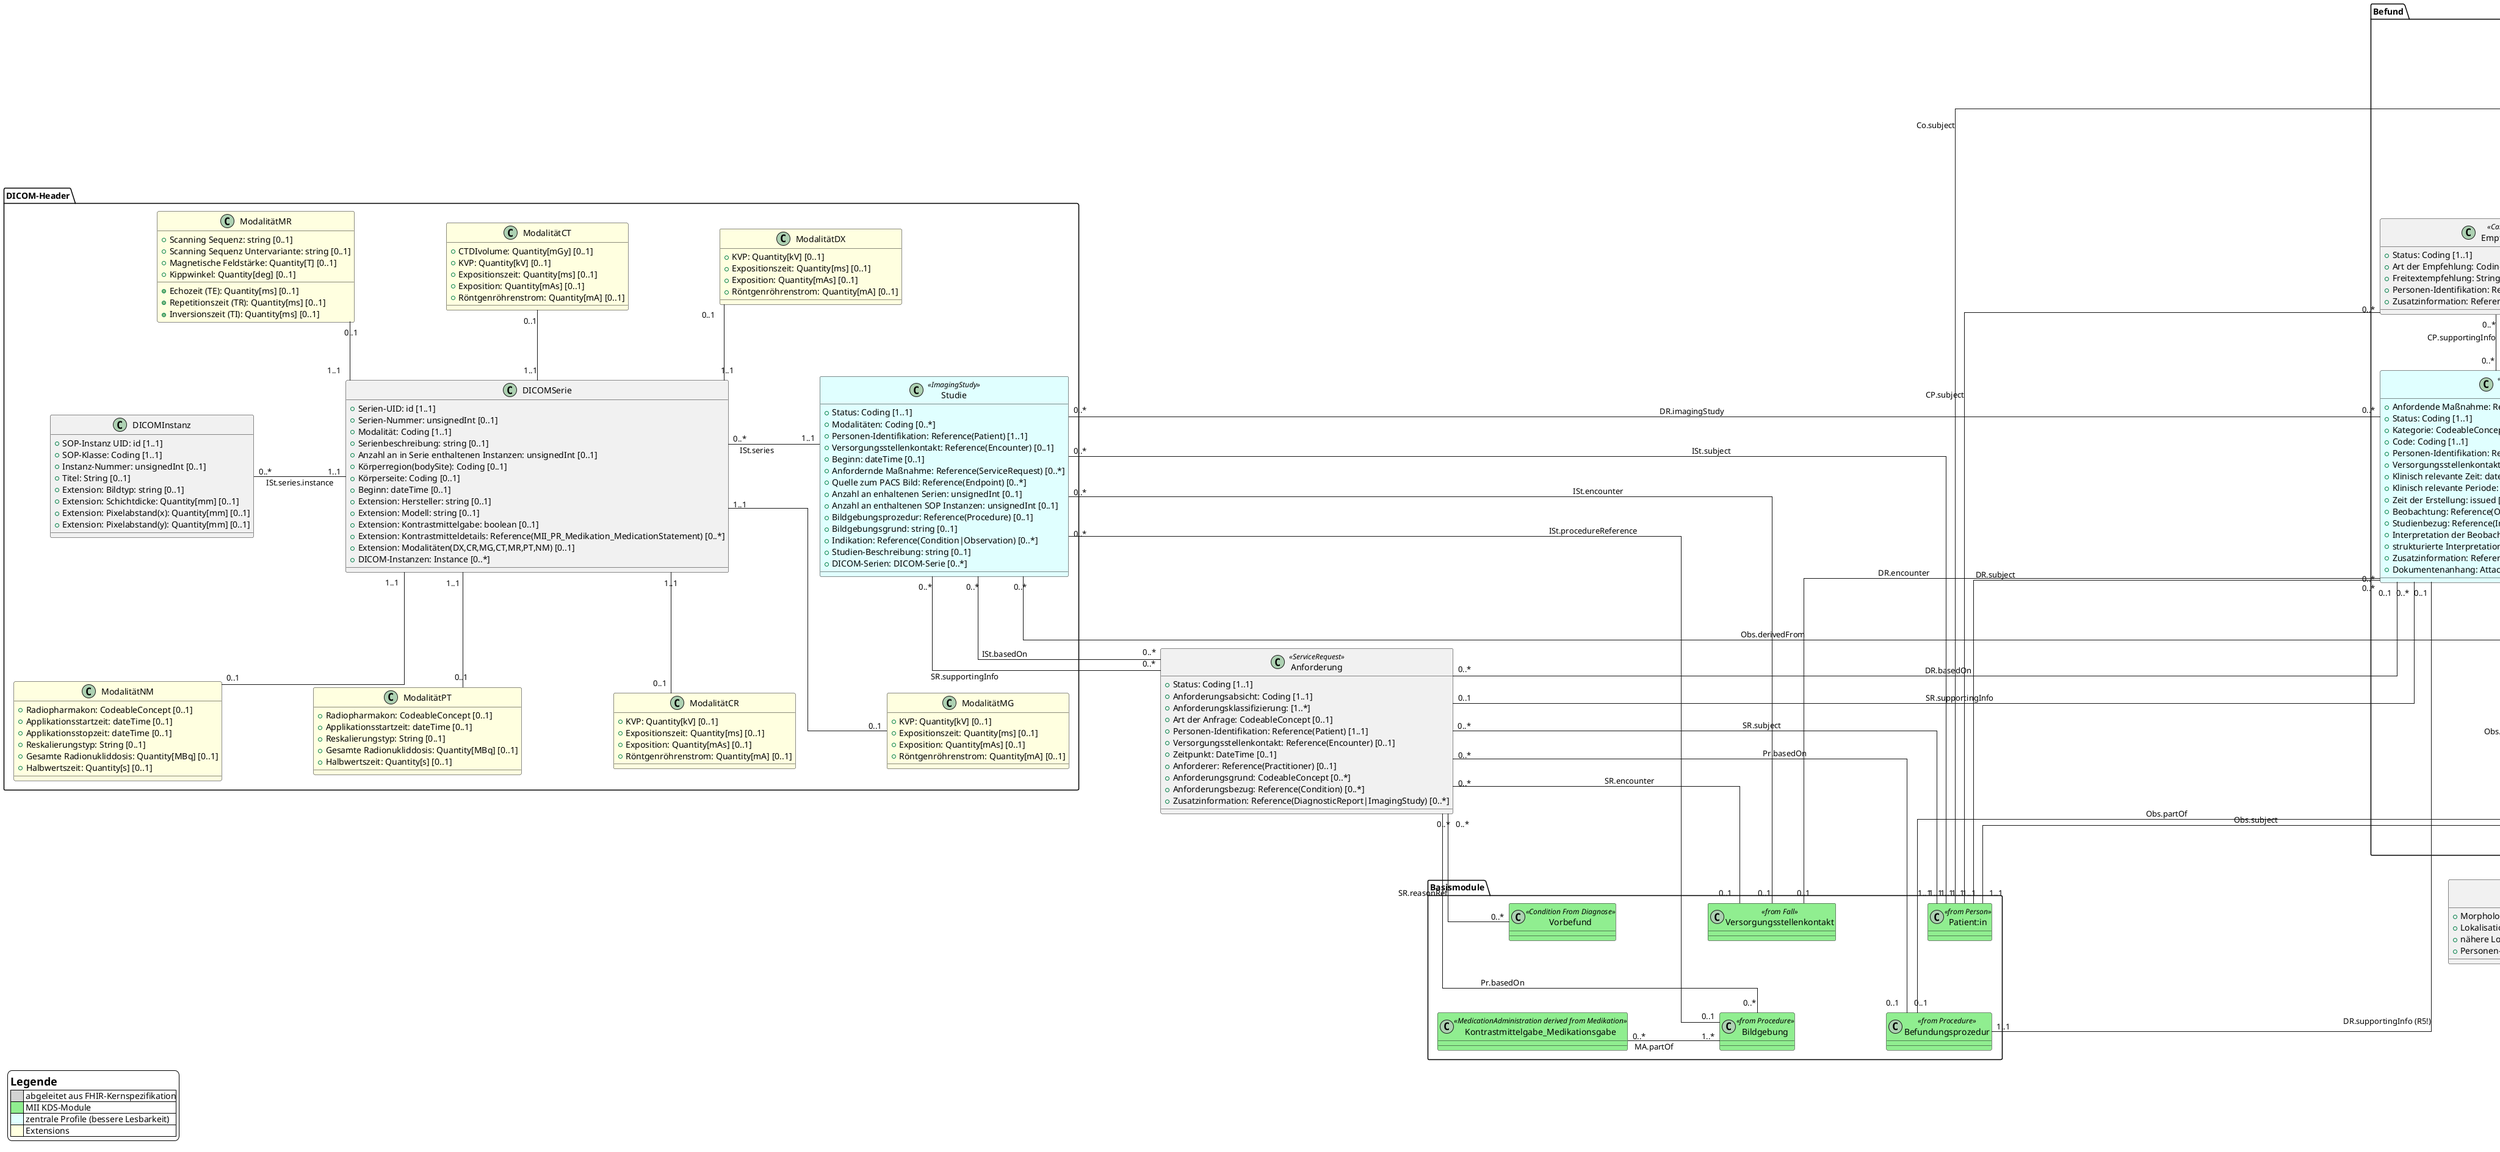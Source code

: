 @startuml
skinparam Linetype ortho
skinparam Nodesep 150
skinparam Ranksep 80
skinparam legendBackgroundColor #white

package "DICOM-Header" {
  class Studie <<ImagingStudy>> #LightCyan {
  + Status: Coding [1..1]
  + Modalitäten: Coding [0..*]
  + {field} Personen-Identifikation: Reference(Patient) [1..1]
  + {field} Versorgungsstellenkontakt: Reference(Encounter) [0..1]
  + Beginn: dateTime [0..1]
  + {field} Anfordernde Maßnahme: Reference(ServiceRequest) [0..*]
  + {field} Quelle zum PACS Bild: Reference(Endpoint) [0..*]
  + Anzahl an enhaltenen Serien: unsignedInt [0..1]
  + Anzahl an enthaltenen SOP Instanzen: unsignedInt [0..1]
  + {field} Bildgebungsprozedur: Reference(Procedure) [0..1]
  + Bildgebungsgrund: string [0..1]
  + {field} Indikation: Reference(Condition|Observation) [0..*]
  + Studien-Beschreibung: string [0..1]
  + DICOM-Serien: DICOM-Serie [0..*]
  }

  class DICOMSerie {
  + Serien-UID: id [1..1]
  + Serien-Nummer: unsignedInt [0..1]
  + Modalität: Coding [1..1]
  + Serienbeschreibung: string [0..1]
  + Anzahl an in Serie enthaltenen Instanzen: unsignedInt [0..1]
  + {field} Körperregion(bodySite): Coding [0..1]
  + Körperseite: Coding [0..1]
  + Beginn: dateTime [0..1]
  + Extension: Hersteller: string [0..1]
  + Extension: Modell: string [0..1]
  + Extension: Kontrastmittelgabe: boolean [0..1]
  + {field} Extension: Kontrastmitteldetails: Reference(MII_PR_Medikation_MedicationStatement) [0..*]
  + {field} Extension: Modalitäten(DX,CR,MG,CT,MR,PT,NM) [0..1]
  + DICOM-Instanzen: Instance [0..*]
  }

  class DICOMInstanz {
  + SOP-Instanz UID: id [1..1]
  + SOP-Klasse: Coding [1..1]
  + Instanz-Nummer: unsignedInt [0..1]
  + Titel: String [0..1]
  + Extension: Bildtyp: string [0..1]
  + Extension: Schichtdicke: Quantity[mm] [0..1]
  + {field} Extension: Pixelabstand(x): Quantity[mm] [0..1]
  + {field} Extension: Pixelabstand(y): Quantity[mm] [0..1]
  }

  class ModalitätMR #LightYellow {
  + Scanning Sequenz: string [0..1]
  + Scanning Sequenz Untervariante: string [0..1]
  + Magnetische Feldstärke: Quantity[T] [0..1]
  + Echozeit (TE): Quantity[ms] [0..1]
  + Repetitionszeit (TR): Quantity[ms] [0..1]
  + Inversionszeit (TI): Quantity[ms] [0..1]
  + Kippwinkel: Quantity[deg] [0..1]
  }

  class ModalitätCT #LightYellow {
  + CTDIvolume: Quantity[mGy] [0..1]
  + KVP: Quantity[kV] [0..1]
  + Expositionszeit: Quantity[ms] [0..1]
  + Exposition: Quantity[mAs] [0..1]
  + Röntgenröhrenstrom: Quantity[mA] [0..1]
  } 

  class ModalitätDX #LightYellow {
  + KVP: Quantity[kV] [0..1]
  + Expositionszeit: Quantity[ms] [0..1]
  + Exposition: Quantity[mAs] [0..1]
  + Röntgenröhrenstrom: Quantity[mA] [0..1]
  } 

  class ModalitätCR #LightYellow {
  + KVP: Quantity[kV] [0..1]
  + Expositionszeit: Quantity[ms] [0..1]
  + Exposition: Quantity[mAs] [0..1]
  + Röntgenröhrenstrom: Quantity[mA] [0..1]
  } 

  class ModalitätMG #LightYellow {
  + KVP: Quantity[kV] [0..1]
  + Expositionszeit: Quantity[ms] [0..1]
  + Exposition: Quantity[mAs] [0..1]
  + Röntgenröhrenstrom: Quantity[mA] [0..1]
  } 

  class ModalitätNM #LightYellow {
  + Radiopharmakon: CodeableConcept [0..1]
  + Applikationsstartzeit: dateTime [0..1]
  + Applikationsstopzeit: dateTime [0..1]
  + Reskalierungstyp: String [0..1]
  + Gesamte Radionukliddosis: Quantity[MBq] [0..1]
  + Halbwertszeit: Quantity[s] [0..1]
  } 

  class ModalitätPT #LightYellow {
  + Radiopharmakon: CodeableConcept [0..1]
  + Applikationsstartzeit: dateTime [0..1]
  + Reskalierungstyp: String [0..1]
  + Gesamte Radionukliddosis: Quantity[MBq] [0..1]
  + Halbwertszeit: Quantity[s] [0..1]
  }
}

class Anforderung <<ServiceRequest>> {
  + Status: Coding [1..1]
  + Anforderungsabsicht: Coding [1..1]
  + Anforderungsklassifizierung: [1..*]
  + Art der Anfrage: CodeableConcept [0..1]
  + {field} Personen-Identifikation: Reference(Patient) [1..1]
  + {field} Versorgungsstellenkontakt: Reference(Encounter) [0..1]
  + Zeitpunkt: DateTime [0..1]
  + {field} Anforderer: Reference(Practitioner) [0..1]
  + Anforderungsgrund: CodeableConcept [0..*]
  + {field} Anforderungsbezug: Reference(Condition) [0..*]
  + {field} Zusatzinformation: Reference(DiagnosticReport|ImagingStudy) [0..*]
}

class Körperstruktur <<BodyStructure>> {
  + Morphologie: CodeableConcept [0..1]
  + Lokalisation: CodeableConcept [0..1]
  + nähere Lokalisation: CodeableConcept [0..*]
  + {field} Personen-Identifikation: Reference(Patient) [1..1]
}

package "Befund" {
  class Befundbericht <<DiagnosticReport>> #LightCyan {
  + {field} Anfordende Maßnahme: Reference(ServiceRequest) [0..*]
  + Status: Coding [1..1]
  + Kategorie: CodeableConcept [1..*]
  + Code: Coding [1..1]
  + {field} Personen-Identifikation: Reference(Patient) [1..1]
  + {field} Versorgungsstellenkontakt: Reference(Encounter) [0..1]
  + Klinisch relevante Zeit: dateTime [0..1]
  + Klinisch relevante Periode: period [0..1]
  + Zeit der Erstellung: issued [0..1]
  + {field} Beobachtung: Reference(Observation) [0..*]
  + {field} Studienbezug: Reference(ImagingStudy) [1..*]
  + Interpretation der Beobachtung: markdown [0..1]
  + strukturierte Interpretation: CodeableConcept [0..*]
  + {field} Zusatzinformation: Reference(DiagnosticReport|Procedure) [0..1]
  + {field} Dokumentenanhang: Attachment [0..*]
  }
  
  class Empfehlung <<CarePlan>> {
  + Status: Coding [1..1]
  + Art der Empfehlung: Coding [1..1]
  + Freitextempfehlung: String [0..1]
  + {field} Personen-Identifikation: Reference(Patient) [1..1]
  + {field} Zusatzinformation: Reference(DiagnosticReport) [0..*] 
  }

  package "Generisch" {
    class GenerischeBeobachtung <<Observation>> {
    + {field} Extension: Bildnummer: DICOM Instance UID (Series) [0..1]
    + {field} Extension: Schichtposition: DICOM Instance UID (SOP Instance) [0..1]
    + {field} Extension: Erweiterte Körperstruktur: Reference(BodyStructure) [0..1]
    + {field} Teil einer Befundungsprozedur: Reference(Procedure) [0..*]
    + Status: Coding [1..1]
    + Beobachtungsklassifizierung: CodeableConcept [0..*]
    + Beobachtungstyp: CodeableConcept [1..1]
    + {field} Personen-Identifikation: Reference(Patient) [1..1]
    + Beobachtungszeitpunkt: issued [0..1]
    + Beschreibung: value[x] [0..1]
    + {field} Körperregion(bodySite): CodeableConcept [0..1]
    + {field} weitere Beobachtung: Reference(Observation) [0..*]
    + {field} Studienbezug: Reference(ImagingStudy) [0..*]
    + erweiterte Beschreibung: component [0..*]
    }
  }

  package "Semistruktur"{
    class SemistrukturiertesBefunddokument <<Composition>>{
    + Status: Coding [1..1]
    + Typ: CodeableConcept [1..1]
    + Datum und Uhrzeit der Bearbeitung: DateTime [1..1]
    + {field} Autor: Reference(Practitioner) [1..*]
    + Titel: String [1..1]
    + Befundabschnitt: BackboneElement [1..*]
    }

    class Befundabschnitt <<Composition.section>> {
    + Titel des Abschnitts: String [0..1]
    + Art des Abschnitts: CodeableConcept [0..1]
    + {field} Autor des Abschnitt: Reference(Practitioner) [0..*]
    + Text: Narrative [0..1]
    + {field} Eintrag: Reference(Observation|DiagnosticReport) [1..*]
    + Unterabschnitt: Composition.section.section [0..*]
    }
  }
}

package "Basismodule" {
  class "Patient:in" <<from Person>> #Lightgreen {}
  class Versorgungsstellenkontakt <<from Fall>> #Lightgreen {}
  class Vorbefund <<Condition From Diagnose>> #Lightgreen {}
  class Bildgebung <<from Procedure>> #Lightgreen {}
  class Kontrastmittelgabe_Medikationsgabe <<MedicationAdministration derived from Medikation>> #Lightgreen {}
  class Befundungsprozedur <<from Procedure>> #Lightgreen {}
}

legend left
    = Legende
    |<#lightgray>      | abgeleitet aus FHIR-Kernspezifikation|
    |<#lightgreen>     | MII KDS-Module|
    |<#lightcyan>      | zentrale Profile (bessere Lesbarkeit)|
    |<#lightyellow>    | Extensions|
endlegend

DICOMSerie "1..1" -l- "0..*" DICOMInstanz: ISt.series.instance
DICOMSerie "1..1" -u- "0..1" ModalitätMR
DICOMSerie "1..1" -u- "0..1" ModalitätCT
DICOMSerie "1..1" -u- "0..1" ModalitätDX
DICOMSerie "1..1" -d- "0..1" ModalitätCR
DICOMSerie "1..1" -d- "0..1" ModalitätMG
DICOMSerie "1..1" -d- "0..1" ModalitätNM
DICOMSerie "1..1" -d- "0..1" ModalitätPT

Bildgebung "0..*" -- "0..*" Anforderung: Pr.basedOn
Bildgebung -[hidden]u- Vorbefund

Befundungsprozedur -[hidden]u- Vorbefund
Befundungsprozedur "0..1" -- "0..*" Anforderung: Pr.basedOn

Kontrastmittelgabe_Medikationsgabe "0..*" -r- "1..*" Bildgebung: MA.partOf

Befundbericht "0..1" -- "0..*" Anforderung: DR.basedOn
Befundbericht "0..*" -- "1..1" "Patient:in": DR.subject
Befundbericht "0..*" -- "0..1" Versorgungsstellenkontakt: DR.encounter
Befundbericht "1..1" -- "0..*" GenerischeBeobachtung: DR.result
Befundbericht "0..*" -l- "0..*" Studie: DR.imagingStudy
Befundbericht "1..1" -u- "0..*" Befundbericht: DR.supportingInfo (R5!)
Befundbericht "0..1" -- "1..1" Befundungsprozedur: DR.supportingInfo (R5!)

Empfehlung "0..*" -- "1..1" "Patient:in": CP.subject
Empfehlung "0..*" -- "0..*" Befundbericht: CP.supportingInfo 

GenerischeBeobachtung "0..*" -- "0..1" Körperstruktur: Obs.bodyStructure (R5!)
GenerischeBeobachtung "0..*" -- "0..1" Befundungsprozedur: Obs.partOf
GenerischeBeobachtung "0..*" -- "1..1" "Patient:in": Obs.subject
GenerischeBeobachtung "1..1" -u- "0..*" GenerischeBeobachtung: Obs.hasMember
GenerischeBeobachtung "0..*" -- "0..*" Studie: Obs.derivedFrom

Studie "0..*" -- "0..1" Versorgungsstellenkontakt: ISt.encounter
Studie "0..*" -- "1..1" "Patient:in": ISt.subject
Studie "0..*" -d- "0..*" Anforderung: ISt.basedOn
Studie "0..*" -- "0..1" Bildgebung: ISt.procedureReference
Studie "1..1" -r---- "0..*" DICOMSerie: ISt.series

Anforderung "0..*" -- "1..1" "Patient:in": SR.subject
Anforderung "0..*" -- "0..1" Versorgungsstellenkontakt: SR.encounter
Anforderung "0..*" -- "0..*" Vorbefund: SR.reasonRef
Anforderung "0..*" -u- "0..*" Studie: SR.supportingInfo
Anforderung "0..1" -- "0..*" Befundbericht: SR.supportingInfo

SemistrukturiertesBefunddokument "1..1" -- "1..*" Befundabschnitt: Co.section
SemistrukturiertesBefunddokument "0..*" -- "1..1" "Patient:in": Co.subject

Befundabschnitt "1..1" -- "1..1" Befundbericht: Co.section.entry
Befundabschnitt "1..1" -u- "0..*" Befundabschnitt: Co.section.section
Befundabschnitt "0..1" -- "0..*" GenerischeBeobachtung: Co.section.entry
@enduml
